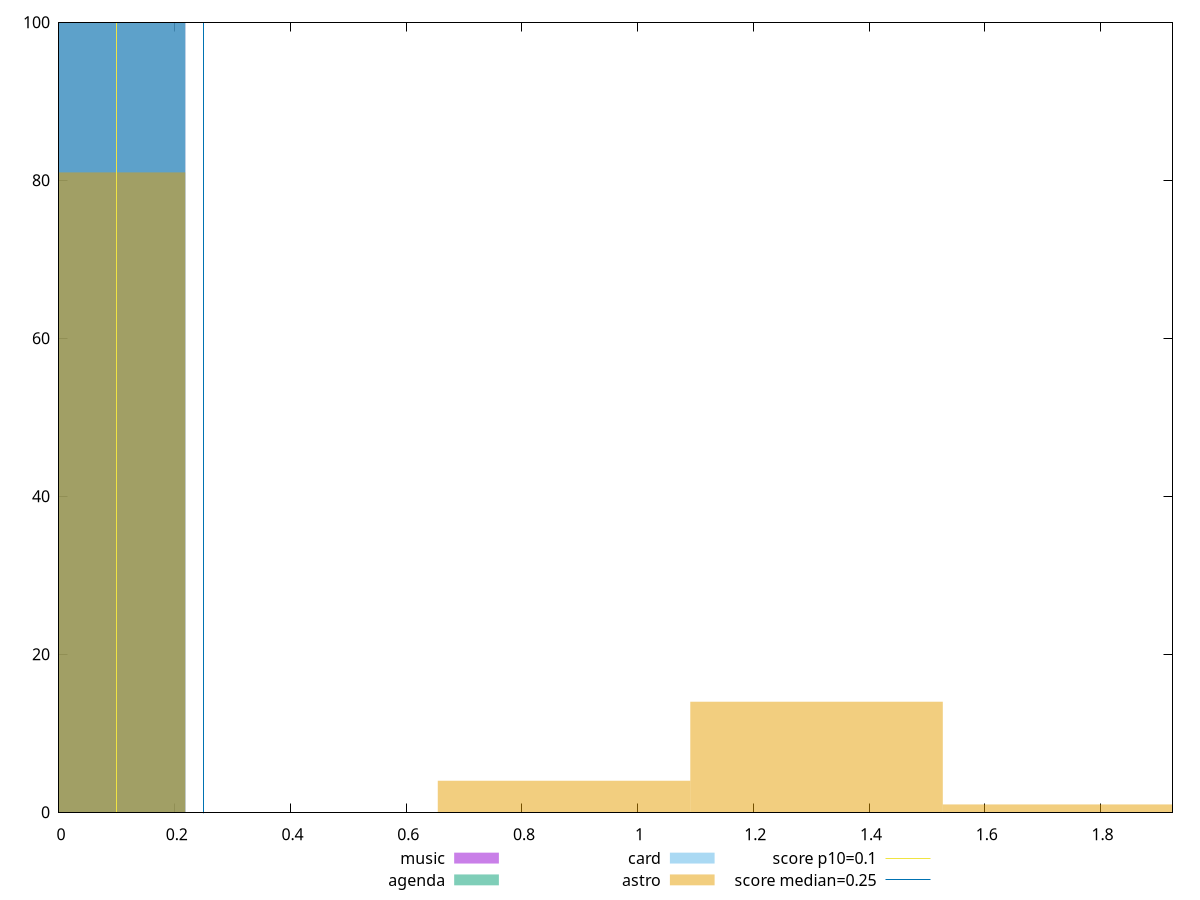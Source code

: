 reset

$music <<EOF
0 100
EOF

$agenda <<EOF
0 100
EOF

$card <<EOF
0 100
EOF

$astro <<EOF
0 81
1.3092338209939829 14
1.7456450946586437 1
0.8728225473293219 4
EOF

set key outside below
set boxwidth 0.4364112736646609
set xrange [0:1.9244194030761719]
set yrange [0:100]
set trange [0:100]
set style fill transparent solid 0.5 noborder

set parametric
set terminal svg size 640, 520 enhanced background rgb 'white'
set output "reports/report_00028_2021-02-24T12-49-42.674Z/cumulative-layout-shift/comparison/histogram/all_raw.svg"

plot $music title "music" with boxes, \
     $agenda title "agenda" with boxes, \
     $card title "card" with boxes, \
     $astro title "astro" with boxes, \
     0.1,t title "score p10=0.1", \
     0.25,t title "score median=0.25"

reset

